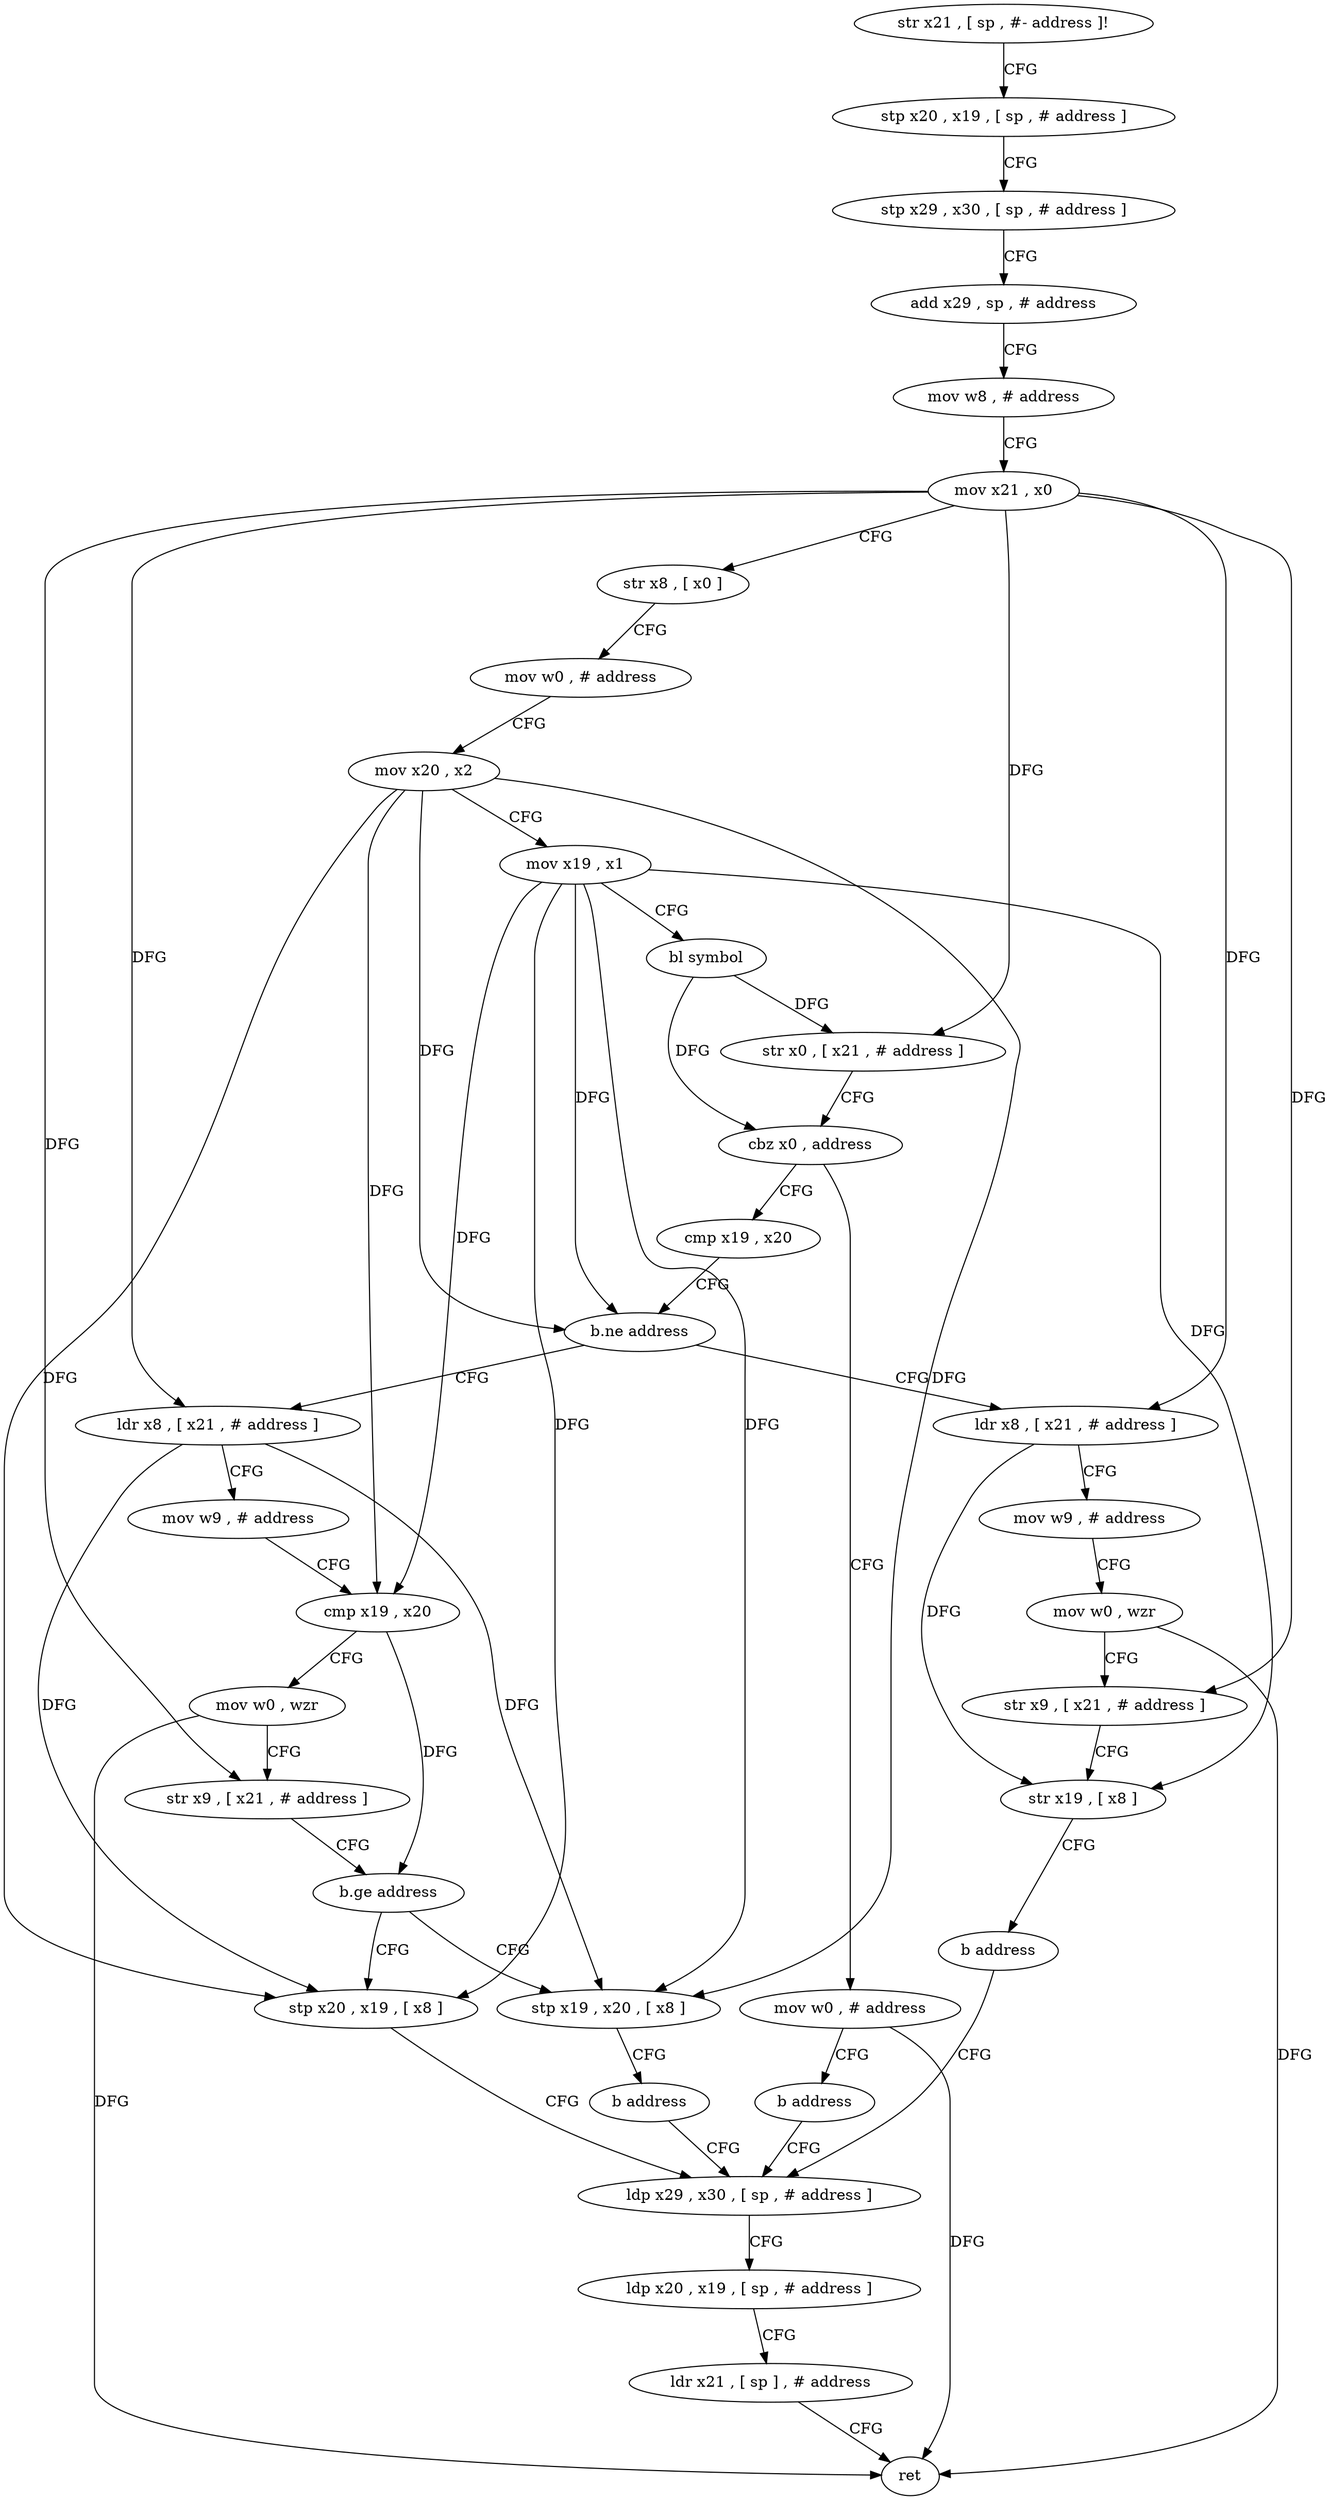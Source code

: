 digraph "func" {
"4239280" [label = "str x21 , [ sp , #- address ]!" ]
"4239284" [label = "stp x20 , x19 , [ sp , # address ]" ]
"4239288" [label = "stp x29 , x30 , [ sp , # address ]" ]
"4239292" [label = "add x29 , sp , # address" ]
"4239296" [label = "mov w8 , # address" ]
"4239300" [label = "mov x21 , x0" ]
"4239304" [label = "str x8 , [ x0 ]" ]
"4239308" [label = "mov w0 , # address" ]
"4239312" [label = "mov x20 , x2" ]
"4239316" [label = "mov x19 , x1" ]
"4239320" [label = "bl symbol" ]
"4239324" [label = "str x0 , [ x21 , # address ]" ]
"4239328" [label = "cbz x0 , address" ]
"4239416" [label = "mov w0 , # address" ]
"4239332" [label = "cmp x19 , x20" ]
"4239420" [label = "b address" ]
"4239400" [label = "ldp x29 , x30 , [ sp , # address ]" ]
"4239336" [label = "b.ne address" ]
"4239364" [label = "ldr x8 , [ x21 , # address ]" ]
"4239340" [label = "ldr x8 , [ x21 , # address ]" ]
"4239404" [label = "ldp x20 , x19 , [ sp , # address ]" ]
"4239408" [label = "ldr x21 , [ sp ] , # address" ]
"4239412" [label = "ret" ]
"4239368" [label = "mov w9 , # address" ]
"4239372" [label = "cmp x19 , x20" ]
"4239376" [label = "mov w0 , wzr" ]
"4239380" [label = "str x9 , [ x21 , # address ]" ]
"4239384" [label = "b.ge address" ]
"4239396" [label = "stp x20 , x19 , [ x8 ]" ]
"4239388" [label = "stp x19 , x20 , [ x8 ]" ]
"4239344" [label = "mov w9 , # address" ]
"4239348" [label = "mov w0 , wzr" ]
"4239352" [label = "str x9 , [ x21 , # address ]" ]
"4239356" [label = "str x19 , [ x8 ]" ]
"4239360" [label = "b address" ]
"4239392" [label = "b address" ]
"4239280" -> "4239284" [ label = "CFG" ]
"4239284" -> "4239288" [ label = "CFG" ]
"4239288" -> "4239292" [ label = "CFG" ]
"4239292" -> "4239296" [ label = "CFG" ]
"4239296" -> "4239300" [ label = "CFG" ]
"4239300" -> "4239304" [ label = "CFG" ]
"4239300" -> "4239324" [ label = "DFG" ]
"4239300" -> "4239364" [ label = "DFG" ]
"4239300" -> "4239380" [ label = "DFG" ]
"4239300" -> "4239340" [ label = "DFG" ]
"4239300" -> "4239352" [ label = "DFG" ]
"4239304" -> "4239308" [ label = "CFG" ]
"4239308" -> "4239312" [ label = "CFG" ]
"4239312" -> "4239316" [ label = "CFG" ]
"4239312" -> "4239336" [ label = "DFG" ]
"4239312" -> "4239372" [ label = "DFG" ]
"4239312" -> "4239396" [ label = "DFG" ]
"4239312" -> "4239388" [ label = "DFG" ]
"4239316" -> "4239320" [ label = "CFG" ]
"4239316" -> "4239336" [ label = "DFG" ]
"4239316" -> "4239372" [ label = "DFG" ]
"4239316" -> "4239356" [ label = "DFG" ]
"4239316" -> "4239396" [ label = "DFG" ]
"4239316" -> "4239388" [ label = "DFG" ]
"4239320" -> "4239324" [ label = "DFG" ]
"4239320" -> "4239328" [ label = "DFG" ]
"4239324" -> "4239328" [ label = "CFG" ]
"4239328" -> "4239416" [ label = "CFG" ]
"4239328" -> "4239332" [ label = "CFG" ]
"4239416" -> "4239420" [ label = "CFG" ]
"4239416" -> "4239412" [ label = "DFG" ]
"4239332" -> "4239336" [ label = "CFG" ]
"4239420" -> "4239400" [ label = "CFG" ]
"4239400" -> "4239404" [ label = "CFG" ]
"4239336" -> "4239364" [ label = "CFG" ]
"4239336" -> "4239340" [ label = "CFG" ]
"4239364" -> "4239368" [ label = "CFG" ]
"4239364" -> "4239396" [ label = "DFG" ]
"4239364" -> "4239388" [ label = "DFG" ]
"4239340" -> "4239344" [ label = "CFG" ]
"4239340" -> "4239356" [ label = "DFG" ]
"4239404" -> "4239408" [ label = "CFG" ]
"4239408" -> "4239412" [ label = "CFG" ]
"4239368" -> "4239372" [ label = "CFG" ]
"4239372" -> "4239376" [ label = "CFG" ]
"4239372" -> "4239384" [ label = "DFG" ]
"4239376" -> "4239380" [ label = "CFG" ]
"4239376" -> "4239412" [ label = "DFG" ]
"4239380" -> "4239384" [ label = "CFG" ]
"4239384" -> "4239396" [ label = "CFG" ]
"4239384" -> "4239388" [ label = "CFG" ]
"4239396" -> "4239400" [ label = "CFG" ]
"4239388" -> "4239392" [ label = "CFG" ]
"4239344" -> "4239348" [ label = "CFG" ]
"4239348" -> "4239352" [ label = "CFG" ]
"4239348" -> "4239412" [ label = "DFG" ]
"4239352" -> "4239356" [ label = "CFG" ]
"4239356" -> "4239360" [ label = "CFG" ]
"4239360" -> "4239400" [ label = "CFG" ]
"4239392" -> "4239400" [ label = "CFG" ]
}
